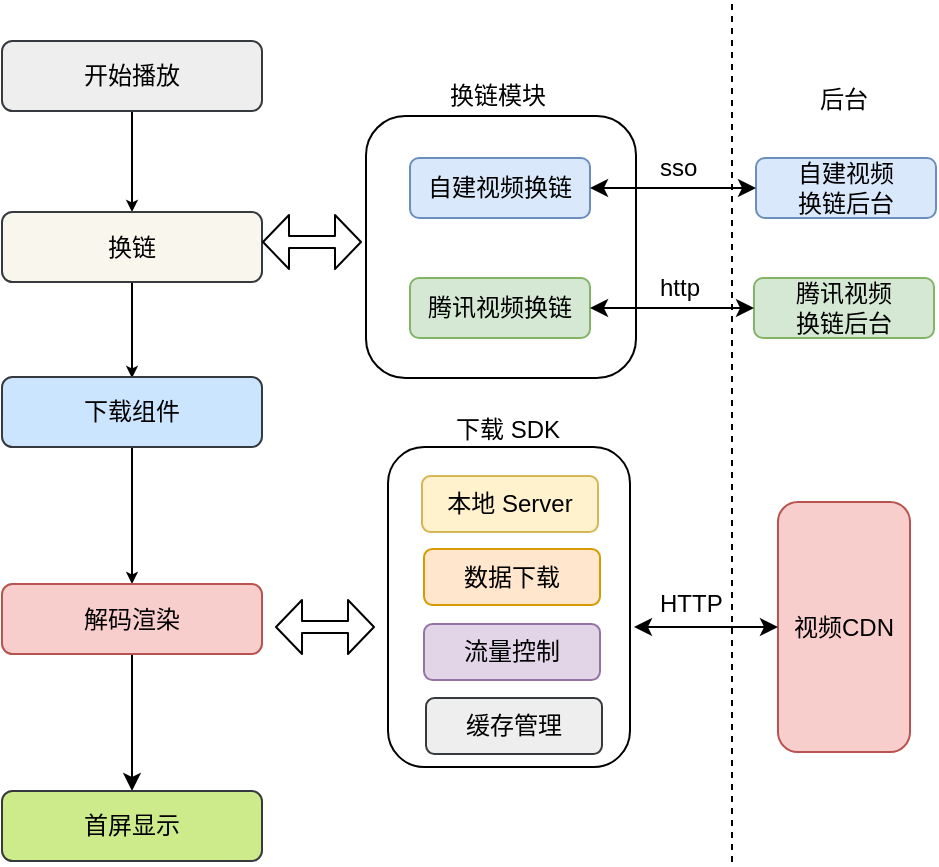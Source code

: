 <mxfile version="11.2.2" type="github" pages="1"><diagram id="QrpGzNO7XUfX6GxQx5zr" name="Page-1"><mxGraphModel dx="782" dy="386" grid="1" gridSize="10" guides="1" tooltips="1" connect="1" arrows="1" fold="1" page="1" pageScale="1" pageWidth="827" pageHeight="1169" math="0" shadow="0"><root><mxCell id="0"/><mxCell id="1" parent="0"/><mxCell id="cgWFoku3ncML8rFmYeab-35" value="" style="rounded=1;whiteSpace=wrap;html=1;gradientColor=none;labelBackgroundColor=none;" parent="1" vertex="1"><mxGeometry x="402" y="127" width="135" height="131" as="geometry"/></mxCell><mxCell id="cgWFoku3ncML8rFmYeab-12" value="自建视频换链" style="rounded=1;whiteSpace=wrap;html=1;fillColor=#dae8fc;strokeColor=#6c8ebf;" parent="1" vertex="1"><mxGeometry x="424" y="148" width="90" height="30" as="geometry"/></mxCell><mxCell id="cgWFoku3ncML8rFmYeab-13" value="腾讯视频换链" style="rounded=1;whiteSpace=wrap;html=1;fillColor=#d5e8d4;strokeColor=#82b366;" parent="1" vertex="1"><mxGeometry x="424" y="208" width="90" height="30" as="geometry"/></mxCell><mxCell id="cgWFoku3ncML8rFmYeab-16" value="自建视频&lt;br&gt;换链后台" style="rounded=1;whiteSpace=wrap;html=1;fillColor=#dae8fc;strokeColor=#6c8ebf;" parent="1" vertex="1"><mxGeometry x="597" y="148" width="90" height="30" as="geometry"/></mxCell><mxCell id="cgWFoku3ncML8rFmYeab-17" value="腾讯视频&lt;br&gt;换链后台" style="rounded=1;whiteSpace=wrap;html=1;fillColor=#d5e8d4;strokeColor=#82b366;" parent="1" vertex="1"><mxGeometry x="596" y="208" width="90" height="30" as="geometry"/></mxCell><mxCell id="cgWFoku3ncML8rFmYeab-29" value="" style="endArrow=classic;startArrow=classic;html=1;entryX=0;entryY=0.5;entryDx=0;entryDy=0;" parent="1" target="cgWFoku3ncML8rFmYeab-16" edge="1"><mxGeometry width="50" height="50" relative="1" as="geometry"><mxPoint x="514" y="163" as="sourcePoint"/><mxPoint x="574" y="163" as="targetPoint"/><Array as="points"><mxPoint x="544" y="163"/></Array></mxGeometry></mxCell><mxCell id="cgWFoku3ncML8rFmYeab-30" value="sso" style="text;html=1;resizable=0;points=[];autosize=1;align=left;verticalAlign=top;spacingTop=-4;" parent="1" vertex="1"><mxGeometry x="547" y="143" width="30" height="20" as="geometry"/></mxCell><mxCell id="cgWFoku3ncML8rFmYeab-32" value="" style="endArrow=classic;startArrow=classic;html=1;exitX=1;exitY=0.5;exitDx=0;exitDy=0;entryX=0;entryY=0.5;entryDx=0;entryDy=0;" parent="1" source="cgWFoku3ncML8rFmYeab-13" target="cgWFoku3ncML8rFmYeab-17" edge="1"><mxGeometry width="50" height="50" relative="1" as="geometry"><mxPoint x="524" y="222" as="sourcePoint"/><mxPoint x="574" y="222" as="targetPoint"/></mxGeometry></mxCell><mxCell id="cgWFoku3ncML8rFmYeab-33" value="http" style="text;html=1;resizable=0;points=[];autosize=1;align=left;verticalAlign=top;spacingTop=-4;" parent="1" vertex="1"><mxGeometry x="547" y="203" width="40" height="20" as="geometry"/></mxCell><mxCell id="cgWFoku3ncML8rFmYeab-37" value="" style="edgeStyle=orthogonalEdgeStyle;rounded=0;orthogonalLoop=1;jettySize=auto;html=1;startSize=3;endSize=3;" parent="1" source="cgWFoku3ncML8rFmYeab-34" target="cgWFoku3ncML8rFmYeab-36" edge="1"><mxGeometry relative="1" as="geometry"/></mxCell><mxCell id="cgWFoku3ncML8rFmYeab-34" value="开始播放" style="rounded=1;whiteSpace=wrap;html=1;fillColor=#eeeeee;strokeColor=#36393d;" parent="1" vertex="1"><mxGeometry x="220" y="89.5" width="130" height="35" as="geometry"/></mxCell><mxCell id="cgWFoku3ncML8rFmYeab-39" value="" style="edgeStyle=orthogonalEdgeStyle;rounded=0;orthogonalLoop=1;jettySize=auto;html=1;startSize=3;endSize=3;" parent="1" source="cgWFoku3ncML8rFmYeab-36" edge="1"><mxGeometry relative="1" as="geometry"><mxPoint x="285" y="258" as="targetPoint"/></mxGeometry></mxCell><mxCell id="cgWFoku3ncML8rFmYeab-36" value="换链" style="rounded=1;whiteSpace=wrap;html=1;fillColor=#f9f7ed;strokeColor=#36393d;" parent="1" vertex="1"><mxGeometry x="220" y="175" width="130" height="35" as="geometry"/></mxCell><mxCell id="cgWFoku3ncML8rFmYeab-43" value="" style="edgeStyle=orthogonalEdgeStyle;rounded=0;orthogonalLoop=1;jettySize=auto;html=1;startSize=3;endSize=3;" parent="1" source="cgWFoku3ncML8rFmYeab-40" target="cgWFoku3ncML8rFmYeab-42" edge="1"><mxGeometry relative="1" as="geometry"/></mxCell><mxCell id="cgWFoku3ncML8rFmYeab-40" value="下载组件" style="rounded=1;whiteSpace=wrap;html=1;fillColor=#cce5ff;strokeColor=#36393d;" parent="1" vertex="1"><mxGeometry x="220" y="257.5" width="130" height="35" as="geometry"/></mxCell><mxCell id="XRQbKhl3E0lfEEYeGj4i-2" value="" style="edgeStyle=orthogonalEdgeStyle;rounded=0;orthogonalLoop=1;jettySize=auto;html=1;" edge="1" parent="1" source="cgWFoku3ncML8rFmYeab-42" target="XRQbKhl3E0lfEEYeGj4i-1"><mxGeometry relative="1" as="geometry"/></mxCell><mxCell id="cgWFoku3ncML8rFmYeab-42" value="解码渲染" style="rounded=1;whiteSpace=wrap;html=1;fillColor=#f8cecc;strokeColor=#b85450;" parent="1" vertex="1"><mxGeometry x="220" y="361" width="130" height="35" as="geometry"/></mxCell><mxCell id="cgWFoku3ncML8rFmYeab-44" value="" style="shape=flexArrow;endArrow=classic;startArrow=classic;html=1;width=6;endSize=4;startSize=4;" parent="1" edge="1"><mxGeometry width="50" height="50" relative="1" as="geometry"><mxPoint x="350" y="190" as="sourcePoint"/><mxPoint x="400" y="190" as="targetPoint"/></mxGeometry></mxCell><mxCell id="cgWFoku3ncML8rFmYeab-45" value="换链模块" style="text;html=1;resizable=0;points=[];autosize=1;align=left;verticalAlign=top;spacingTop=-4;" parent="1" vertex="1"><mxGeometry x="442" y="107" width="60" height="20" as="geometry"/></mxCell><mxCell id="cgWFoku3ncML8rFmYeab-46" value="" style="rounded=1;whiteSpace=wrap;html=1;labelBackgroundColor=none;gradientColor=none;" parent="1" vertex="1"><mxGeometry x="413" y="292.5" width="121" height="160" as="geometry"/></mxCell><mxCell id="cgWFoku3ncML8rFmYeab-47" value="视频CDN" style="rounded=1;whiteSpace=wrap;html=1;labelBackgroundColor=none;fillColor=#f8cecc;strokeColor=#b85450;arcSize=15;" parent="1" vertex="1"><mxGeometry x="608" y="320" width="66" height="125" as="geometry"/></mxCell><mxCell id="cgWFoku3ncML8rFmYeab-48" value="本地 Server" style="rounded=1;whiteSpace=wrap;html=1;labelBackgroundColor=none;fillColor=#fff2cc;strokeColor=#d6b656;" parent="1" vertex="1"><mxGeometry x="430" y="307" width="88" height="28" as="geometry"/></mxCell><mxCell id="cgWFoku3ncML8rFmYeab-49" value="数据下载" style="rounded=1;whiteSpace=wrap;html=1;labelBackgroundColor=none;fillColor=#ffe6cc;strokeColor=#d79b00;" parent="1" vertex="1"><mxGeometry x="431" y="343.5" width="88" height="28" as="geometry"/></mxCell><mxCell id="cgWFoku3ncML8rFmYeab-50" value="流量控制" style="rounded=1;whiteSpace=wrap;html=1;labelBackgroundColor=none;fillColor=#e1d5e7;strokeColor=#9673a6;" parent="1" vertex="1"><mxGeometry x="431" y="381" width="88" height="28" as="geometry"/></mxCell><mxCell id="cgWFoku3ncML8rFmYeab-51" value="缓存管理" style="rounded=1;whiteSpace=wrap;html=1;labelBackgroundColor=none;fillColor=#eeeeee;strokeColor=#36393d;" parent="1" vertex="1"><mxGeometry x="432" y="418" width="88" height="28" as="geometry"/></mxCell><mxCell id="cgWFoku3ncML8rFmYeab-55" value="" style="endArrow=classic;startArrow=classic;html=1;entryX=0;entryY=0.5;entryDx=0;entryDy=0;" parent="1" target="cgWFoku3ncML8rFmYeab-47" edge="1"><mxGeometry width="50" height="50" relative="1" as="geometry"><mxPoint x="536" y="382.5" as="sourcePoint"/><mxPoint x="578" y="359" as="targetPoint"/></mxGeometry></mxCell><mxCell id="cgWFoku3ncML8rFmYeab-56" value="HTTP" style="text;html=1;resizable=0;points=[];autosize=1;align=left;verticalAlign=top;spacingTop=-4;" parent="1" vertex="1"><mxGeometry x="547" y="361" width="50" height="20" as="geometry"/></mxCell><mxCell id="cgWFoku3ncML8rFmYeab-58" value="" style="shape=flexArrow;endArrow=classic;startArrow=classic;html=1;width=6;endSize=4;startSize=4;" parent="1" edge="1"><mxGeometry width="50" height="50" relative="1" as="geometry"><mxPoint x="356.5" y="382.5" as="sourcePoint"/><mxPoint x="406.5" y="382.5" as="targetPoint"/></mxGeometry></mxCell><mxCell id="cgWFoku3ncML8rFmYeab-59" value="下载 SDK" style="text;html=1;resizable=0;points=[];autosize=1;align=left;verticalAlign=top;spacingTop=-4;" parent="1" vertex="1"><mxGeometry x="445" y="274" width="70" height="20" as="geometry"/></mxCell><mxCell id="cgWFoku3ncML8rFmYeab-62" value="" style="endArrow=none;dashed=1;html=1;" parent="1" edge="1"><mxGeometry width="50" height="50" relative="1" as="geometry"><mxPoint x="585" y="500" as="sourcePoint"/><mxPoint x="585" y="70" as="targetPoint"/><Array as="points"/></mxGeometry></mxCell><mxCell id="cgWFoku3ncML8rFmYeab-64" value="后台" style="text;html=1;resizable=0;points=[];autosize=1;align=left;verticalAlign=top;spacingTop=-4;" parent="1" vertex="1"><mxGeometry x="627" y="109" width="40" height="20" as="geometry"/></mxCell><mxCell id="XRQbKhl3E0lfEEYeGj4i-1" value="首屏显示" style="rounded=1;whiteSpace=wrap;html=1;fillColor=#cdeb8b;strokeColor=#36393d;" vertex="1" parent="1"><mxGeometry x="220" y="464.5" width="130" height="35" as="geometry"/></mxCell></root></mxGraphModel></diagram></mxfile>